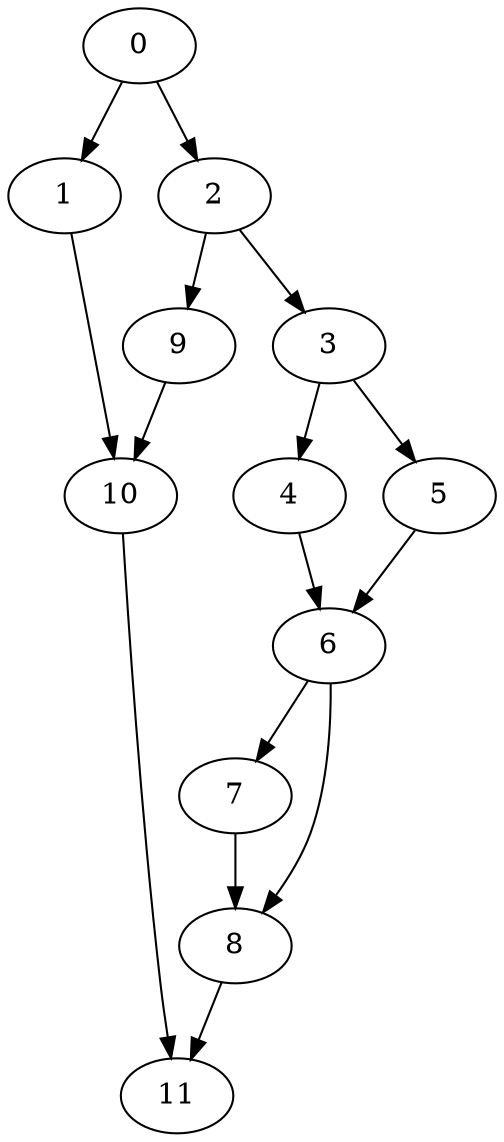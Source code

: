 digraph {
	0
	1
	2
	3
	4
	5
	6
	7
	8
	9
	10
	11
	6 -> 8
	7 -> 8
	8 -> 11
	10 -> 11
	0 -> 1
	0 -> 2
	3 -> 4
	3 -> 5
	4 -> 6
	5 -> 6
	2 -> 3
	6 -> 7
	2 -> 9
	1 -> 10
	9 -> 10
}
